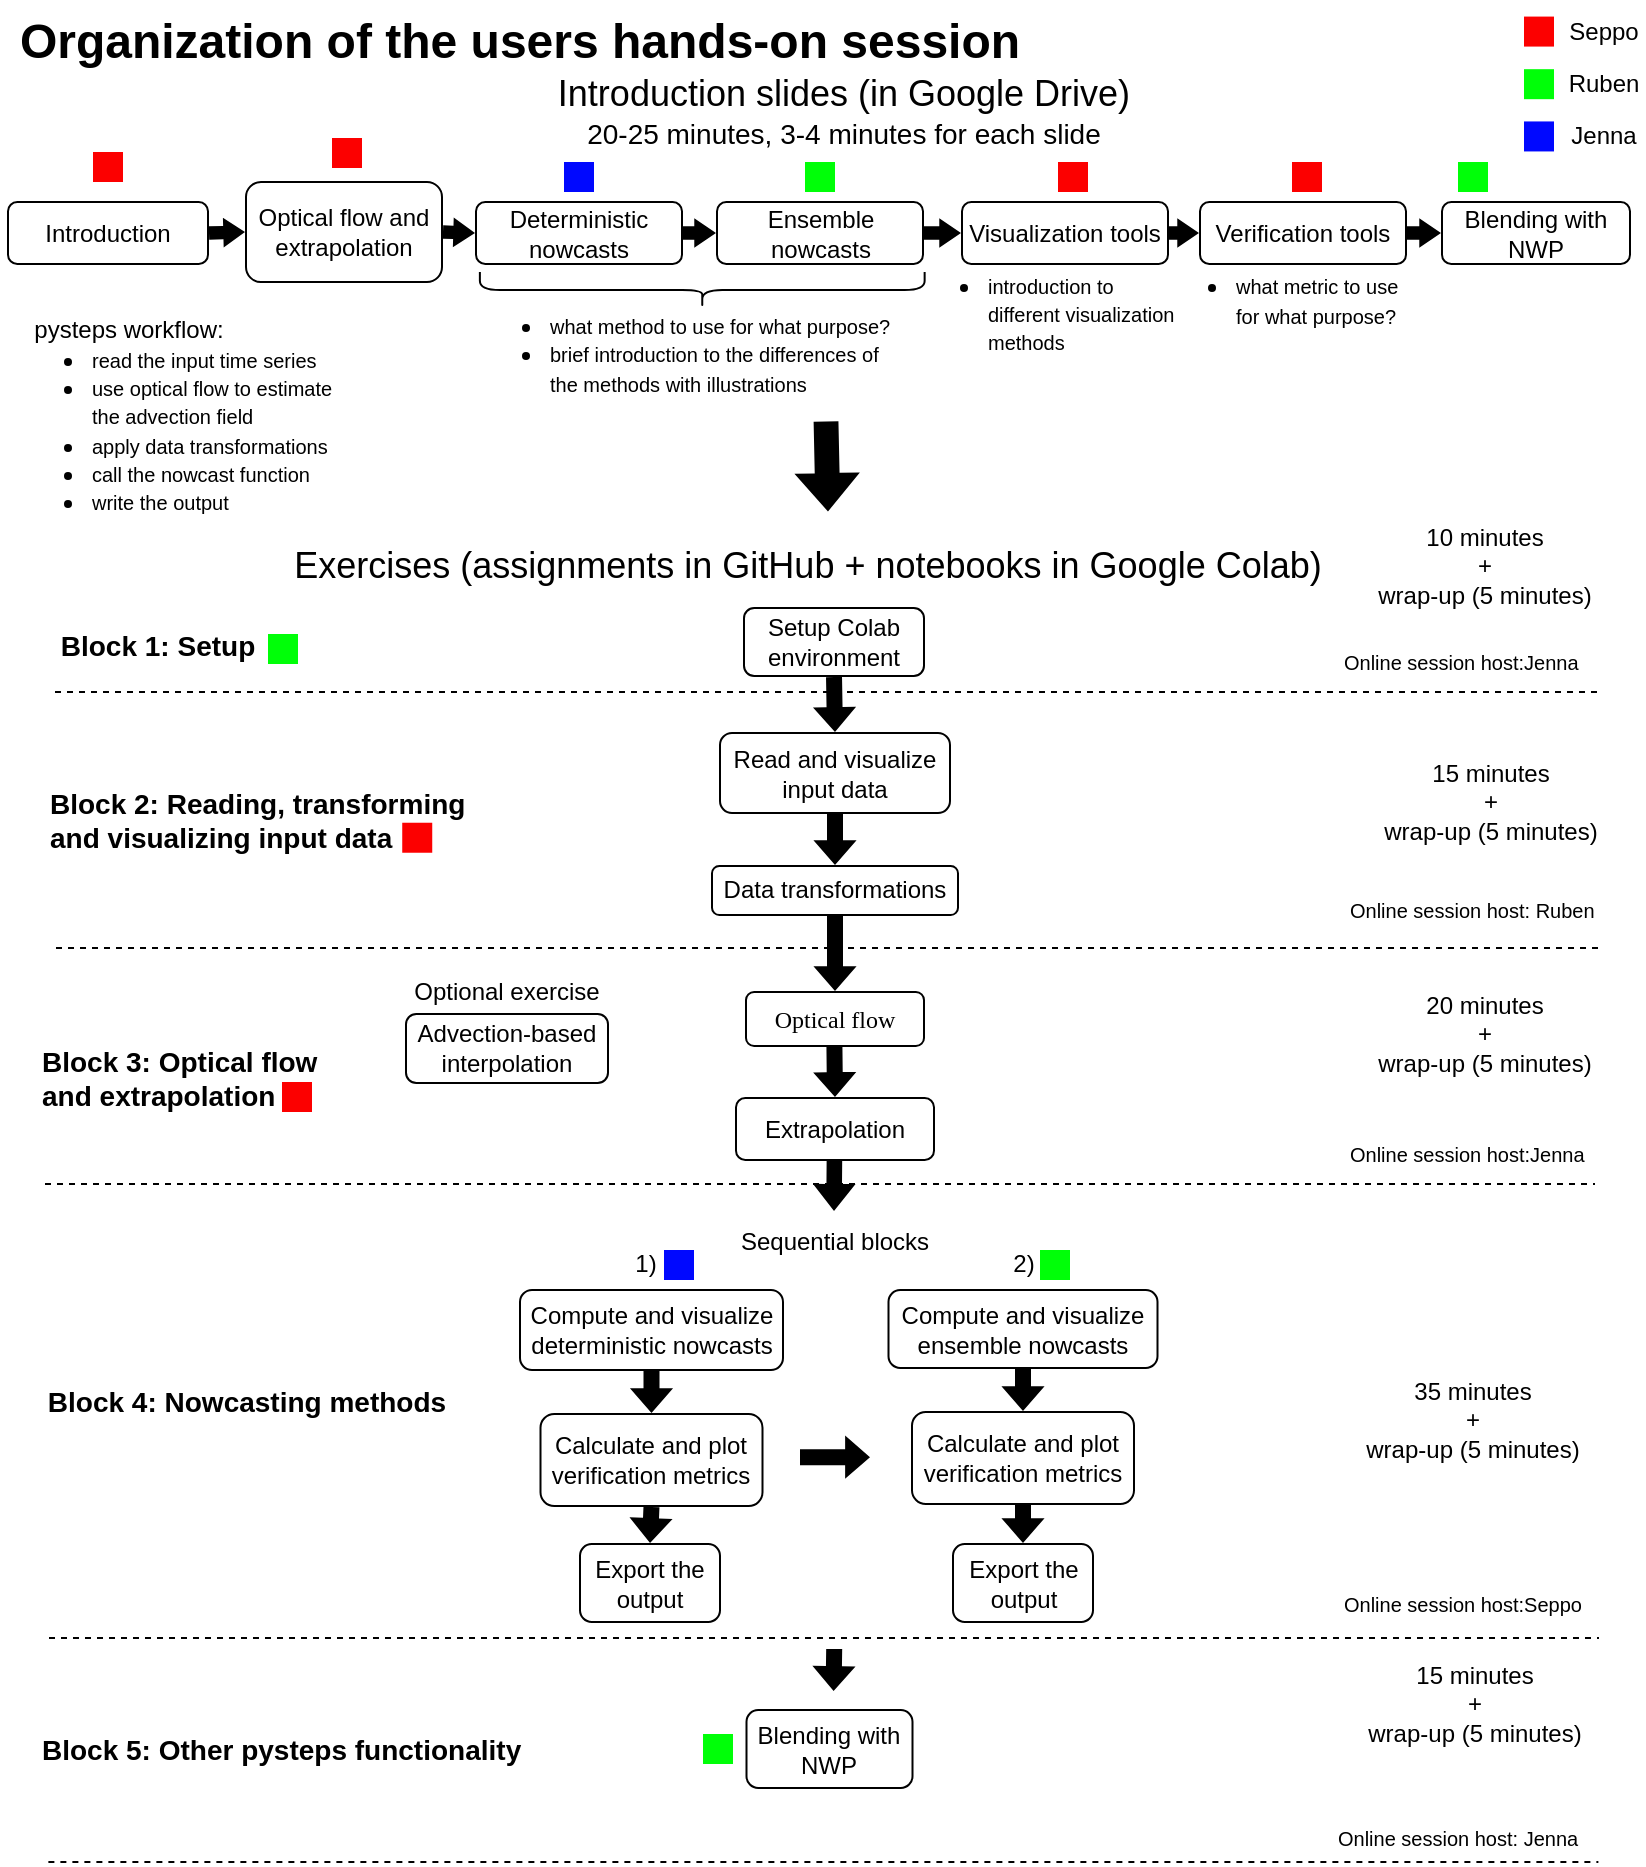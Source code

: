<mxfile version="20.2.7" type="device"><diagram id="2dL3of6dWHD_wACcAEE4" name="Page-1"><mxGraphModel dx="1130" dy="636" grid="0" gridSize="10" guides="1" tooltips="1" connect="1" arrows="1" fold="1" page="1" pageScale="1" pageWidth="827" pageHeight="1169" math="0" shadow="0"><root><mxCell id="0"/><mxCell id="1" parent="0"/><mxCell id="Orm7u1N182ISBqQRKi2e-1" value="&lt;font face=&quot;Arial&quot;&gt;Read and visualize input data&lt;/font&gt;" style="rounded=1;whiteSpace=wrap;html=1;" parent="1" vertex="1"><mxGeometry x="360" y="366.5" width="115" height="40" as="geometry"/></mxCell><mxCell id="Orm7u1N182ISBqQRKi2e-2" value="&lt;font face=&quot;Arial&quot;&gt;Setup Colab environment&lt;/font&gt;" style="rounded=1;whiteSpace=wrap;html=1;" parent="1" vertex="1"><mxGeometry x="372" y="304" width="90" height="34" as="geometry"/></mxCell><mxCell id="Orm7u1N182ISBqQRKi2e-3" value="&lt;font face=&quot;Verdana&quot;&gt;Optical flow&lt;/font&gt;" style="rounded=1;whiteSpace=wrap;html=1;" parent="1" vertex="1"><mxGeometry x="373" y="496" width="89" height="27" as="geometry"/></mxCell><mxCell id="Orm7u1N182ISBqQRKi2e-4" value="&lt;font face=&quot;Arial&quot;&gt;Extrapolation&lt;/font&gt;" style="rounded=1;whiteSpace=wrap;html=1;" parent="1" vertex="1"><mxGeometry x="368" y="549" width="99" height="31" as="geometry"/></mxCell><mxCell id="Orm7u1N182ISBqQRKi2e-5" value="&lt;font face=&quot;Arial&quot;&gt;Compute and visualize deterministic nowcasts&lt;/font&gt;" style="rounded=1;whiteSpace=wrap;html=1;" parent="1" vertex="1"><mxGeometry x="260" y="645" width="131.5" height="40" as="geometry"/></mxCell><mxCell id="Orm7u1N182ISBqQRKi2e-6" value="&lt;font face=&quot;Arial&quot;&gt;Compute and visualize ensemble nowcasts&lt;/font&gt;" style="rounded=1;whiteSpace=wrap;html=1;" parent="1" vertex="1"><mxGeometry x="444.25" y="645" width="134.5" height="39" as="geometry"/></mxCell><mxCell id="Orm7u1N182ISBqQRKi2e-7" value="&lt;font face=&quot;Arial&quot;&gt;Blending with NWP&lt;/font&gt;" style="rounded=1;whiteSpace=wrap;html=1;" parent="1" vertex="1"><mxGeometry x="373.25" y="855" width="83" height="39" as="geometry"/></mxCell><mxCell id="Orm7u1N182ISBqQRKi2e-11" value="&lt;b&gt;&lt;font style=&quot;font-size: 24px;&quot; face=&quot;Arial&quot;&gt;Organization of the users hands-on session&lt;/font&gt;&lt;/b&gt;" style="text;html=1;strokeColor=none;fillColor=none;align=center;verticalAlign=middle;whiteSpace=wrap;rounded=0;fontFamily=Times New Roman;" parent="1" vertex="1"><mxGeometry width="520" height="41" as="geometry"/></mxCell><mxCell id="Orm7u1N182ISBqQRKi2e-17" value="" style="endArrow=none;html=1;rounded=0;fontFamily=Times New Roman;fontSize=18;dashed=1;" parent="1" edge="1"><mxGeometry width="50" height="50" relative="1" as="geometry"><mxPoint x="28" y="474" as="sourcePoint"/><mxPoint x="801" y="474" as="targetPoint"/></mxGeometry></mxCell><mxCell id="Orm7u1N182ISBqQRKi2e-18" value="" style="endArrow=none;html=1;rounded=0;fontFamily=Times New Roman;fontSize=18;dashed=1;" parent="1" edge="1"><mxGeometry width="50" height="50" relative="1" as="geometry"><mxPoint x="22.5" y="592" as="sourcePoint"/><mxPoint x="797.5" y="592" as="targetPoint"/></mxGeometry></mxCell><mxCell id="Orm7u1N182ISBqQRKi2e-19" value="&lt;font face=&quot;Arial&quot;&gt;Calculate and plot verification metrics&lt;br&gt;&lt;/font&gt;" style="rounded=1;whiteSpace=wrap;html=1;" parent="1" vertex="1"><mxGeometry x="270.25" y="707" width="111" height="46" as="geometry"/></mxCell><mxCell id="Orm7u1N182ISBqQRKi2e-21" value="&lt;font face=&quot;Arial&quot;&gt;Calculate and plot verification metrics&lt;br&gt;&lt;/font&gt;" style="rounded=1;whiteSpace=wrap;html=1;" parent="1" vertex="1"><mxGeometry x="456" y="706" width="111" height="46" as="geometry"/></mxCell><mxCell id="Orm7u1N182ISBqQRKi2e-22" value="" style="shape=flexArrow;endArrow=classic;html=1;rounded=0;fontFamily=Times New Roman;fontSize=18;fillColor=#000000;strokeColor=none;width=8;endSize=3.811;endWidth=12.571;entryX=0.5;entryY=0;entryDx=0;entryDy=0;exitX=0.5;exitY=1;exitDx=0;exitDy=0;" parent="1" source="Orm7u1N182ISBqQRKi2e-2" target="Orm7u1N182ISBqQRKi2e-1" edge="1"><mxGeometry width="50" height="50" relative="1" as="geometry"><mxPoint x="419.71" y="337" as="sourcePoint"/><mxPoint x="419.71" y="366.5" as="targetPoint"/></mxGeometry></mxCell><mxCell id="Orm7u1N182ISBqQRKi2e-23" value="" style="shape=flexArrow;endArrow=classic;html=1;rounded=0;fontFamily=Times New Roman;fontSize=18;fillColor=#000000;strokeColor=none;width=8;endSize=3.811;endWidth=12.571;entryX=0.5;entryY=0;entryDx=0;entryDy=0;exitX=0.5;exitY=1;exitDx=0;exitDy=0;" parent="1" source="Orm7u1N182ISBqQRKi2e-66" target="Orm7u1N182ISBqQRKi2e-3" edge="1"><mxGeometry width="50" height="50" relative="1" as="geometry"><mxPoint x="417.21" y="462" as="sourcePoint"/><mxPoint x="417.21" y="491.5" as="targetPoint"/></mxGeometry></mxCell><mxCell id="Orm7u1N182ISBqQRKi2e-25" value="" style="shape=flexArrow;endArrow=classic;html=1;rounded=0;fontFamily=Times New Roman;fontSize=18;fillColor=#000000;strokeColor=none;width=8;endSize=3.811;endWidth=12.571;entryX=0.5;entryY=0;entryDx=0;entryDy=0;" parent="1" target="Orm7u1N182ISBqQRKi2e-4" edge="1"><mxGeometry width="50" height="50" relative="1" as="geometry"><mxPoint x="417.21" y="523" as="sourcePoint"/><mxPoint x="418" y="548" as="targetPoint"/></mxGeometry></mxCell><mxCell id="Orm7u1N182ISBqQRKi2e-26" value="" style="shape=flexArrow;endArrow=classic;html=1;rounded=0;fontFamily=Times New Roman;fontSize=18;fillColor=#000000;strokeColor=none;width=7.778;endSize=4.175;endWidth=12.571;entryX=0.5;entryY=0;entryDx=0;entryDy=0;" parent="1" target="Orm7u1N182ISBqQRKi2e-91" edge="1"><mxGeometry width="50" height="50" relative="1" as="geometry"><mxPoint x="417.21" y="580" as="sourcePoint"/><mxPoint x="417" y="616" as="targetPoint"/></mxGeometry></mxCell><mxCell id="Orm7u1N182ISBqQRKi2e-27" value="" style="endArrow=none;html=1;rounded=0;fontFamily=Times New Roman;fontSize=18;dashed=1;" parent="1" edge="1"><mxGeometry width="50" height="50" relative="1" as="geometry"><mxPoint x="24.5" y="819" as="sourcePoint"/><mxPoint x="799.5" y="819" as="targetPoint"/></mxGeometry></mxCell><mxCell id="Orm7u1N182ISBqQRKi2e-28" value="" style="shape=flexArrow;endArrow=classic;html=1;rounded=0;fontFamily=Times New Roman;fontSize=18;fillColor=#000000;strokeColor=none;width=8;endSize=3.811;endWidth=12.571;exitX=0.5;exitY=1;exitDx=0;exitDy=0;entryX=0.5;entryY=0;entryDx=0;entryDy=0;" parent="1" source="Orm7u1N182ISBqQRKi2e-6" target="Orm7u1N182ISBqQRKi2e-21" edge="1"><mxGeometry width="50" height="50" relative="1" as="geometry"><mxPoint x="544" y="692" as="sourcePoint"/><mxPoint x="550" y="703" as="targetPoint"/></mxGeometry></mxCell><mxCell id="Orm7u1N182ISBqQRKi2e-29" value="" style="shape=flexArrow;endArrow=classic;html=1;rounded=0;fontFamily=Times New Roman;fontSize=18;fillColor=#000000;strokeColor=none;width=8;endSize=3.811;endWidth=12.571;entryX=0.5;entryY=0;entryDx=0;entryDy=0;exitX=0.5;exitY=1;exitDx=0;exitDy=0;" parent="1" source="Orm7u1N182ISBqQRKi2e-5" target="Orm7u1N182ISBqQRKi2e-19" edge="1"><mxGeometry width="50" height="50" relative="1" as="geometry"><mxPoint x="355" y="693" as="sourcePoint"/><mxPoint x="356" y="707" as="targetPoint"/></mxGeometry></mxCell><mxCell id="Orm7u1N182ISBqQRKi2e-30" value="&lt;font style=&quot;font-size: 18px;&quot; face=&quot;Arial&quot;&gt;Exercises (assignments in GitHub + notebooks in Google Colab)&lt;br&gt;&lt;/font&gt;" style="text;html=1;strokeColor=none;fillColor=none;align=center;verticalAlign=middle;whiteSpace=wrap;rounded=0;fontFamily=Times New Roman;" parent="1" vertex="1"><mxGeometry x="134" y="267" width="539.75" height="31.25" as="geometry"/></mxCell><mxCell id="Orm7u1N182ISBqQRKi2e-31" value="&lt;div&gt;&lt;font style=&quot;font-size: 18px;&quot; face=&quot;Arial&quot;&gt;Introduction slides (in Google Drive)&lt;/font&gt;&lt;/div&gt;&lt;div&gt;&lt;font style=&quot;font-size: 14px;&quot; face=&quot;Arial&quot;&gt;20-25 minutes, 3-4 minutes for each slide&lt;/font&gt;&lt;/div&gt;" style="text;html=1;strokeColor=none;fillColor=none;align=center;verticalAlign=middle;whiteSpace=wrap;rounded=0;fontFamily=Times New Roman;" parent="1" vertex="1"><mxGeometry x="249.25" y="36" width="346" height="40" as="geometry"/></mxCell><mxCell id="Orm7u1N182ISBqQRKi2e-32" value="&lt;font face=&quot;Arial&quot;&gt;Introduction&lt;/font&gt;" style="rounded=1;whiteSpace=wrap;html=1;" parent="1" vertex="1"><mxGeometry x="4" y="101" width="100" height="31" as="geometry"/></mxCell><mxCell id="Orm7u1N182ISBqQRKi2e-33" value="" style="shape=flexArrow;endArrow=classic;html=1;rounded=0;fontFamily=Times New Roman;fontSize=18;fillColor=#000000;strokeColor=none;width=6.667;endSize=3.286;endWidth=7.2;exitX=1;exitY=0.5;exitDx=0;exitDy=0;entryX=0;entryY=0.5;entryDx=0;entryDy=0;startSize=3.286;" parent="1" source="Orm7u1N182ISBqQRKi2e-32" target="Orm7u1N182ISBqQRKi2e-34" edge="1"><mxGeometry width="50" height="50" relative="1" as="geometry"><mxPoint x="167.25" y="100" as="sourcePoint"/><mxPoint x="129" y="117" as="targetPoint"/></mxGeometry></mxCell><mxCell id="Orm7u1N182ISBqQRKi2e-34" value="&lt;font face=&quot;Arial&quot;&gt;Optical flow and extrapolation&lt;br&gt;&lt;/font&gt;" style="rounded=1;whiteSpace=wrap;html=1;" parent="1" vertex="1"><mxGeometry x="123" y="91" width="98" height="50" as="geometry"/></mxCell><mxCell id="Orm7u1N182ISBqQRKi2e-35" value="&lt;font face=&quot;Arial&quot;&gt;Deterministic nowcasts&lt;/font&gt;" style="rounded=1;whiteSpace=wrap;html=1;" parent="1" vertex="1"><mxGeometry x="238" y="101" width="103" height="31" as="geometry"/></mxCell><mxCell id="Orm7u1N182ISBqQRKi2e-38" value="&lt;font face=&quot;Arial&quot;&gt;Ensemble nowcasts&lt;br&gt;&lt;/font&gt;" style="rounded=1;whiteSpace=wrap;html=1;" parent="1" vertex="1"><mxGeometry x="358.5" y="101" width="103" height="31" as="geometry"/></mxCell><mxCell id="Orm7u1N182ISBqQRKi2e-40" value="&lt;font face=&quot;Arial&quot;&gt;Visualization tools&lt;/font&gt;" style="rounded=1;whiteSpace=wrap;html=1;" parent="1" vertex="1"><mxGeometry x="481" y="101" width="103" height="31" as="geometry"/></mxCell><mxCell id="Orm7u1N182ISBqQRKi2e-43" value="&lt;font face=&quot;Arial&quot;&gt;Verification tools&lt;/font&gt;" style="rounded=1;whiteSpace=wrap;html=1;" parent="1" vertex="1"><mxGeometry x="600" y="101" width="103" height="31" as="geometry"/></mxCell><mxCell id="Orm7u1N182ISBqQRKi2e-46" value="&lt;ul&gt;&lt;li&gt;&lt;font style=&quot;font-size: 10px;&quot; face=&quot;Arial&quot;&gt;read the input time series&lt;br&gt;&lt;/font&gt;&lt;/li&gt;&lt;li&gt;&lt;font style=&quot;font-size: 10px;&quot; size=&quot;3&quot; face=&quot;Arial&quot;&gt;use optical flow to estimate the advection field&lt;/font&gt;&lt;/li&gt;&lt;li&gt;&lt;font style=&quot;font-size: 10px;&quot; size=&quot;3&quot; face=&quot;Arial&quot;&gt;apply data transformations&lt;br&gt;&lt;/font&gt;&lt;/li&gt;&lt;li&gt;&lt;font style=&quot;font-size: 10px;&quot; size=&quot;3&quot; face=&quot;Arial&quot;&gt;call the nowcast function&lt;br&gt;&lt;/font&gt;&lt;/li&gt;&lt;li&gt;&lt;font style=&quot;font-size: 10px;&quot; size=&quot;3&quot; face=&quot;Arial&quot;&gt;write the output&lt;br&gt;&lt;/font&gt;&lt;/li&gt;&lt;/ul&gt;" style="text;strokeColor=none;fillColor=none;html=1;whiteSpace=wrap;verticalAlign=middle;overflow=hidden;fontFamily=Times New Roman;fontSize=12;" parent="1" vertex="1"><mxGeometry x="4" y="158" width="164" height="106" as="geometry"/></mxCell><mxCell id="Orm7u1N182ISBqQRKi2e-49" value="" style="shape=flexArrow;endArrow=classic;html=1;rounded=0;fontFamily=Times New Roman;fontSize=18;fillColor=#000000;strokeColor=none;width=8;endSize=3.811;endWidth=12.571;" parent="1" edge="1"><mxGeometry width="50" height="50" relative="1" as="geometry"><mxPoint x="417.1" y="824" as="sourcePoint"/><mxPoint x="416.8" y="846" as="targetPoint"/></mxGeometry></mxCell><mxCell id="Orm7u1N182ISBqQRKi2e-50" value="&lt;font face=&quot;Arial&quot;&gt;Blending with NWP&lt;br&gt;&lt;/font&gt;" style="rounded=1;whiteSpace=wrap;html=1;" parent="1" vertex="1"><mxGeometry x="721" y="101" width="94" height="31" as="geometry"/></mxCell><mxCell id="Orm7u1N182ISBqQRKi2e-57" value="" style="shape=flexArrow;endArrow=classic;html=1;rounded=0;fontFamily=Times New Roman;fontSize=18;fillColor=#000000;strokeColor=none;width=6.667;endSize=3.286;endWidth=7.2;entryX=0;entryY=0.5;entryDx=0;entryDy=0;startSize=3.286;exitX=1;exitY=0.5;exitDx=0;exitDy=0;" parent="1" source="Orm7u1N182ISBqQRKi2e-34" target="Orm7u1N182ISBqQRKi2e-35" edge="1"><mxGeometry width="50" height="50" relative="1" as="geometry"><mxPoint x="232" y="80" as="sourcePoint"/><mxPoint x="129" y="126.5" as="targetPoint"/></mxGeometry></mxCell><mxCell id="Orm7u1N182ISBqQRKi2e-58" value="" style="shape=flexArrow;endArrow=classic;html=1;rounded=0;fontFamily=Times New Roman;fontSize=18;fillColor=#000000;strokeColor=none;width=6.667;endSize=3.286;endWidth=7.2;startSize=3.286;entryX=0;entryY=0.5;entryDx=0;entryDy=0;" parent="1" source="Orm7u1N182ISBqQRKi2e-35" target="Orm7u1N182ISBqQRKi2e-38" edge="1"><mxGeometry width="50" height="50" relative="1" as="geometry"><mxPoint x="360" y="154" as="sourcePoint"/><mxPoint x="352" y="173" as="targetPoint"/></mxGeometry></mxCell><mxCell id="Orm7u1N182ISBqQRKi2e-61" value="" style="shape=flexArrow;endArrow=classic;html=1;rounded=0;fontFamily=Times New Roman;fontSize=18;fillColor=#000000;strokeColor=none;width=6.667;endSize=3.286;endWidth=7.2;startSize=3.286;entryX=0;entryY=0.5;entryDx=0;entryDy=0;exitX=1;exitY=0.5;exitDx=0;exitDy=0;" parent="1" source="Orm7u1N182ISBqQRKi2e-38" target="Orm7u1N182ISBqQRKi2e-40" edge="1"><mxGeometry width="50" height="50" relative="1" as="geometry"><mxPoint x="469" y="160" as="sourcePoint"/><mxPoint x="365.75" y="126.5" as="targetPoint"/></mxGeometry></mxCell><mxCell id="Orm7u1N182ISBqQRKi2e-62" value="" style="shape=flexArrow;endArrow=classic;html=1;rounded=0;fontFamily=Times New Roman;fontSize=18;fillColor=#000000;strokeColor=none;width=6.667;endSize=3.286;endWidth=7.2;startSize=3.286;entryX=0;entryY=0.5;entryDx=0;entryDy=0;exitX=1;exitY=0.5;exitDx=0;exitDy=0;" parent="1" source="Orm7u1N182ISBqQRKi2e-40" target="Orm7u1N182ISBqQRKi2e-43" edge="1"><mxGeometry width="50" height="50" relative="1" as="geometry"><mxPoint x="593" y="185" as="sourcePoint"/><mxPoint x="486.75" y="126.5" as="targetPoint"/></mxGeometry></mxCell><mxCell id="Orm7u1N182ISBqQRKi2e-63" value="" style="shape=flexArrow;endArrow=classic;html=1;rounded=0;fontFamily=Times New Roman;fontSize=18;fillColor=#000000;strokeColor=none;width=6.667;endSize=3.286;endWidth=7.2;startSize=3.286;entryX=0;entryY=0.5;entryDx=0;entryDy=0;exitX=1;exitY=0.5;exitDx=0;exitDy=0;" parent="1" source="Orm7u1N182ISBqQRKi2e-43" target="Orm7u1N182ISBqQRKi2e-50" edge="1"><mxGeometry width="50" height="50" relative="1" as="geometry"><mxPoint x="758" y="199" as="sourcePoint"/><mxPoint x="610" y="126.5" as="targetPoint"/></mxGeometry></mxCell><mxCell id="Orm7u1N182ISBqQRKi2e-64" value="&lt;ul&gt;&lt;li&gt;&lt;font style=&quot;font-size: 10px;&quot; face=&quot;Arial&quot;&gt;what method to use for what purpose?&lt;/font&gt;&lt;/li&gt;&lt;li&gt;&lt;font style=&quot;font-size: 10px;&quot; size=&quot;3&quot; face=&quot;Arial&quot;&gt;brief introduction to the differences of the methods with illustrations&lt;br&gt;&lt;/font&gt;&lt;/li&gt;&lt;/ul&gt;" style="text;strokeColor=none;fillColor=none;html=1;whiteSpace=wrap;verticalAlign=middle;overflow=hidden;fontFamily=Times New Roman;fontSize=12;" parent="1" vertex="1"><mxGeometry x="233" y="128" width="213" height="98" as="geometry"/></mxCell><mxCell id="Orm7u1N182ISBqQRKi2e-66" value="&lt;font face=&quot;Arial&quot;&gt;Data transformations&lt;/font&gt;" style="rounded=1;whiteSpace=wrap;html=1;" parent="1" vertex="1"><mxGeometry x="356" y="433" width="123" height="24.5" as="geometry"/></mxCell><mxCell id="Orm7u1N182ISBqQRKi2e-68" value="" style="shape=flexArrow;endArrow=classic;html=1;rounded=0;fontFamily=Times New Roman;fontSize=18;fillColor=#000000;strokeColor=none;width=8;endSize=3.811;endWidth=12.571;entryX=0.5;entryY=0;entryDx=0;entryDy=0;exitX=0.5;exitY=1;exitDx=0;exitDy=0;" parent="1" source="Orm7u1N182ISBqQRKi2e-1" target="Orm7u1N182ISBqQRKi2e-66" edge="1"><mxGeometry width="50" height="50" relative="1" as="geometry"><mxPoint x="427.5" y="346" as="sourcePoint"/><mxPoint x="427.5" y="376.5" as="targetPoint"/></mxGeometry></mxCell><mxCell id="Orm7u1N182ISBqQRKi2e-69" value="&lt;div&gt;&lt;font style=&quot;font-size: 12px;&quot; face=&quot;Arial&quot;&gt;10 minutes&lt;/font&gt;&lt;/div&gt;&lt;div&gt;&lt;font style=&quot;font-size: 12px;&quot; face=&quot;Arial&quot;&gt;+ &lt;br&gt;&lt;/font&gt;&lt;/div&gt;&lt;div&gt;&lt;font style=&quot;font-size: 12px;&quot; face=&quot;Arial&quot;&gt;wrap-up (5 minutes)&lt;br&gt;&lt;/font&gt;&lt;/div&gt;" style="text;html=1;strokeColor=none;fillColor=none;align=center;verticalAlign=middle;whiteSpace=wrap;rounded=0;fontFamily=Times New Roman;fontSize=10;" parent="1" vertex="1"><mxGeometry x="687" y="257.75" width="111" height="49.75" as="geometry"/></mxCell><mxCell id="Orm7u1N182ISBqQRKi2e-79" value="&lt;ul&gt;&lt;li&gt;&lt;font style=&quot;font-size: 10px;&quot; face=&quot;Arial&quot;&gt;what metric to use for what purpose?&lt;/font&gt;&lt;/li&gt;&lt;/ul&gt;" style="text;strokeColor=none;fillColor=none;html=1;whiteSpace=wrap;verticalAlign=middle;overflow=hidden;fontFamily=Times New Roman;fontSize=12;" parent="1" vertex="1"><mxGeometry x="576" y="119" width="135" height="62" as="geometry"/></mxCell><mxCell id="Orm7u1N182ISBqQRKi2e-80" value="&lt;ul&gt;&lt;li&gt;&lt;font style=&quot;font-size: 10px;&quot; face=&quot;Arial&quot;&gt;introduction to different visualization methods&lt;br&gt;&lt;/font&gt;&lt;/li&gt;&lt;/ul&gt;" style="text;strokeColor=none;fillColor=none;html=1;whiteSpace=wrap;verticalAlign=middle;overflow=hidden;fontFamily=Times New Roman;fontSize=12;" parent="1" vertex="1"><mxGeometry x="452.25" y="121" width="143" height="62" as="geometry"/></mxCell><mxCell id="Orm7u1N182ISBqQRKi2e-82" value="" style="shape=curlyBracket;whiteSpace=wrap;html=1;rounded=1;flipH=1;fontFamily=Times New Roman;size=0.5;rotation=90;" parent="1" vertex="1"><mxGeometry x="342.13" y="33.87" width="18" height="222.38" as="geometry"/></mxCell><mxCell id="Orm7u1N182ISBqQRKi2e-83" value="" style="rounded=0;whiteSpace=wrap;html=1;fontFamily=Arial;fontSize=10;strokeColor=none;fillColor=#FC0000;" parent="1" vertex="1"><mxGeometry x="762" y="8.29" width="15" height="15" as="geometry"/></mxCell><mxCell id="Orm7u1N182ISBqQRKi2e-84" value="" style="rounded=0;whiteSpace=wrap;html=1;fontFamily=Arial;fontSize=10;strokeColor=none;fillColor=#0008FF;" parent="1" vertex="1"><mxGeometry x="762" y="60.72" width="15" height="15" as="geometry"/></mxCell><mxCell id="Orm7u1N182ISBqQRKi2e-85" value="" style="rounded=0;whiteSpace=wrap;html=1;fontFamily=Arial;fontSize=10;strokeColor=none;fillColor=#00FF08;" parent="1" vertex="1"><mxGeometry x="762" y="34.59" width="15" height="15" as="geometry"/></mxCell><mxCell id="Orm7u1N182ISBqQRKi2e-86" value="&lt;font style=&quot;font-size: 12px;&quot;&gt;Seppo&lt;/font&gt;" style="text;html=1;strokeColor=none;fillColor=none;align=center;verticalAlign=middle;whiteSpace=wrap;rounded=0;fontFamily=Arial;fontSize=10;" parent="1" vertex="1"><mxGeometry x="782" y="5.72" width="40" height="20.13" as="geometry"/></mxCell><mxCell id="Orm7u1N182ISBqQRKi2e-87" value="&lt;font style=&quot;font-size: 12px;&quot;&gt;Ruben&lt;/font&gt;" style="text;html=1;strokeColor=none;fillColor=none;align=center;verticalAlign=middle;whiteSpace=wrap;rounded=0;fontFamily=Arial;fontSize=10;" parent="1" vertex="1"><mxGeometry x="782" y="32.02" width="40" height="20.13" as="geometry"/></mxCell><mxCell id="Orm7u1N182ISBqQRKi2e-88" value="&lt;font style=&quot;font-size: 12px;&quot;&gt;Jenna&lt;/font&gt;" style="text;html=1;strokeColor=none;fillColor=none;align=center;verticalAlign=middle;whiteSpace=wrap;rounded=0;fontFamily=Arial;fontSize=10;" parent="1" vertex="1"><mxGeometry x="785" y="60.44" width="34" height="15.56" as="geometry"/></mxCell><mxCell id="Orm7u1N182ISBqQRKi2e-89" value="" style="rounded=0;whiteSpace=wrap;html=1;fontFamily=Arial;fontSize=10;strokeColor=none;fillColor=#00FF08;" parent="1" vertex="1"><mxGeometry x="351.5" y="867" width="15" height="15" as="geometry"/></mxCell><mxCell id="Orm7u1N182ISBqQRKi2e-90" value="" style="shape=flexArrow;endArrow=classic;html=1;rounded=0;fontFamily=Times New Roman;fontSize=18;fillColor=#000000;strokeColor=none;width=12.414;endSize=6.062;endWidth=19.31;exitX=0.5;exitY=1;exitDx=0;exitDy=0;" parent="1" edge="1"><mxGeometry width="50" height="50" relative="1" as="geometry"><mxPoint x="413" y="210.25" as="sourcePoint"/><mxPoint x="414" y="256.25" as="targetPoint"/></mxGeometry></mxCell><mxCell id="Orm7u1N182ISBqQRKi2e-91" value="&lt;font face=&quot;Arial&quot;&gt;Sequential blocks&lt;/font&gt;" style="text;html=1;strokeColor=none;fillColor=none;align=center;verticalAlign=middle;whiteSpace=wrap;rounded=0;fontFamily=Times New Roman;" parent="1" vertex="1"><mxGeometry x="361.5" y="606" width="111" height="30" as="geometry"/></mxCell><mxCell id="Orm7u1N182ISBqQRKi2e-93" value="" style="endArrow=none;html=1;rounded=0;fontFamily=Times New Roman;fontSize=18;dashed=1;" parent="1" edge="1"><mxGeometry width="50" height="50" relative="1" as="geometry"><mxPoint x="27.5" y="346" as="sourcePoint"/><mxPoint x="800.5" y="346" as="targetPoint"/></mxGeometry></mxCell><mxCell id="Orm7u1N182ISBqQRKi2e-94" value="&lt;font face=&quot;Arial&quot;&gt;1)&lt;/font&gt;" style="text;html=1;strokeColor=none;fillColor=none;align=center;verticalAlign=middle;whiteSpace=wrap;rounded=0;fontFamily=Times New Roman;" parent="1" vertex="1"><mxGeometry x="310" y="624" width="26" height="16" as="geometry"/></mxCell><mxCell id="Orm7u1N182ISBqQRKi2e-95" value="&lt;font face=&quot;Arial&quot;&gt;2)&lt;/font&gt;" style="text;html=1;strokeColor=none;fillColor=none;align=center;verticalAlign=middle;whiteSpace=wrap;rounded=0;fontFamily=Times New Roman;" parent="1" vertex="1"><mxGeometry x="498.5" y="624" width="26" height="16" as="geometry"/></mxCell><mxCell id="ZOstuv5nGUSCnWHldueg-3" value="" style="rounded=0;whiteSpace=wrap;html=1;fontFamily=Arial;fontSize=10;strokeColor=none;fillColor=#0008FF;" parent="1" vertex="1"><mxGeometry x="332" y="625" width="15" height="15" as="geometry"/></mxCell><mxCell id="ZOstuv5nGUSCnWHldueg-5" value="" style="rounded=0;whiteSpace=wrap;html=1;fontFamily=Arial;fontSize=10;strokeColor=none;fillColor=#00FF08;" parent="1" vertex="1"><mxGeometry x="520" y="625" width="15" height="15" as="geometry"/></mxCell><mxCell id="ZOstuv5nGUSCnWHldueg-9" value="&lt;font face=&quot;Arial&quot;&gt;Export the output&lt;/font&gt;" style="rounded=1;whiteSpace=wrap;html=1;" parent="1" vertex="1"><mxGeometry x="476.5" y="772" width="70" height="39" as="geometry"/></mxCell><mxCell id="ZOstuv5nGUSCnWHldueg-10" value="&lt;font face=&quot;Arial&quot;&gt;Export the output&lt;/font&gt;" style="rounded=1;whiteSpace=wrap;html=1;" parent="1" vertex="1"><mxGeometry x="290" y="772" width="70" height="39" as="geometry"/></mxCell><mxCell id="cdKYpHv_BXalz-rKuTBW-1" value="" style="rounded=0;whiteSpace=wrap;html=1;fontFamily=Arial;fontSize=10;strokeColor=none;fillColor=#FC0000;" parent="1" vertex="1"><mxGeometry x="201.12" y="411.37" width="15" height="15" as="geometry"/></mxCell><mxCell id="cdKYpHv_BXalz-rKuTBW-5" value="" style="shape=flexArrow;endArrow=classic;html=1;rounded=0;fontFamily=Times New Roman;fontSize=18;fillColor=#000000;strokeColor=none;width=8;endSize=3.811;endWidth=12.571;exitX=0.5;exitY=1;exitDx=0;exitDy=0;entryX=0.5;entryY=0;entryDx=0;entryDy=0;" parent="1" source="Orm7u1N182ISBqQRKi2e-21" target="ZOstuv5nGUSCnWHldueg-9" edge="1"><mxGeometry width="50" height="50" relative="1" as="geometry"><mxPoint x="521.5" y="694" as="sourcePoint"/><mxPoint x="521.5" y="717" as="targetPoint"/></mxGeometry></mxCell><mxCell id="cdKYpHv_BXalz-rKuTBW-6" value="" style="shape=flexArrow;endArrow=classic;html=1;rounded=0;fontFamily=Times New Roman;fontSize=18;fillColor=#000000;strokeColor=none;width=8;endSize=3.811;endWidth=12.571;exitX=0.5;exitY=1;exitDx=0;exitDy=0;entryX=0.5;entryY=0;entryDx=0;entryDy=0;" parent="1" source="Orm7u1N182ISBqQRKi2e-19" target="ZOstuv5nGUSCnWHldueg-10" edge="1"><mxGeometry width="50" height="50" relative="1" as="geometry"><mxPoint x="521.5" y="763" as="sourcePoint"/><mxPoint x="521.5" y="782" as="targetPoint"/></mxGeometry></mxCell><mxCell id="xCn_pxtUZpE1uZEFmkVX-1" value="&lt;font size=&quot;1&quot; face=&quot;Arial&quot;&gt;&lt;b style=&quot;font-size: 14px;&quot;&gt;Block 1: Setup&lt;/b&gt;&lt;/font&gt;" style="text;html=1;strokeColor=none;fillColor=none;align=center;verticalAlign=middle;whiteSpace=wrap;rounded=0;" parent="1" vertex="1"><mxGeometry x="24" y="310.5" width="110" height="24" as="geometry"/></mxCell><mxCell id="xCn_pxtUZpE1uZEFmkVX-2" value="&lt;div align=&quot;left&quot;&gt;&lt;font size=&quot;1&quot; face=&quot;Arial&quot;&gt;&lt;b style=&quot;font-size: 14px;&quot;&gt;Block 2: Reading, transforming and visualizing input data&lt;/b&gt;&lt;/font&gt;&lt;br&gt;&lt;/div&gt;" style="text;html=1;strokeColor=none;fillColor=none;align=center;verticalAlign=middle;whiteSpace=wrap;rounded=0;" parent="1" vertex="1"><mxGeometry x="24" y="389.5" width="212" height="41" as="geometry"/></mxCell><mxCell id="xCn_pxtUZpE1uZEFmkVX-3" value="&lt;font size=&quot;1&quot; face=&quot;Arial&quot;&gt;&lt;b style=&quot;font-size: 14px;&quot;&gt;Block 4: Nowcasting methods&lt;br&gt;&lt;/b&gt;&lt;/font&gt;" style="text;html=1;strokeColor=none;fillColor=none;align=center;verticalAlign=middle;whiteSpace=wrap;rounded=0;" parent="1" vertex="1"><mxGeometry x="19" y="690" width="209" height="21.5" as="geometry"/></mxCell><mxCell id="xCn_pxtUZpE1uZEFmkVX-4" value="&lt;div align=&quot;left&quot;&gt;&lt;font size=&quot;1&quot; face=&quot;Arial&quot;&gt;&lt;b style=&quot;font-size: 14px;&quot;&gt;Block 5: Other pysteps functionality&lt;/b&gt;&lt;/font&gt;&lt;br&gt;&lt;/div&gt;" style="text;html=1;strokeColor=none;fillColor=none;align=left;verticalAlign=middle;whiteSpace=wrap;rounded=0;" parent="1" vertex="1"><mxGeometry x="19" y="859.5" width="253" height="30" as="geometry"/></mxCell><mxCell id="xCn_pxtUZpE1uZEFmkVX-6" value="" style="endArrow=none;html=1;rounded=0;fontFamily=Times New Roman;fontSize=18;dashed=1;" parent="1" edge="1"><mxGeometry width="50" height="50" relative="1" as="geometry"><mxPoint x="24.19" y="931" as="sourcePoint"/><mxPoint x="799.19" y="931" as="targetPoint"/></mxGeometry></mxCell><mxCell id="xCn_pxtUZpE1uZEFmkVX-8" value="&lt;font face=&quot;Arial&quot;&gt;Advection-based interpolation&lt;/font&gt;" style="rounded=1;whiteSpace=wrap;html=1;" parent="1" vertex="1"><mxGeometry x="203" y="507" width="101" height="34.5" as="geometry"/></mxCell><mxCell id="xCn_pxtUZpE1uZEFmkVX-10" value="" style="rounded=0;whiteSpace=wrap;html=1;fontFamily=Arial;fontSize=10;strokeColor=none;fillColor=#FC0000;" parent="1" vertex="1"><mxGeometry x="141" y="541" width="15" height="15" as="geometry"/></mxCell><mxCell id="xCn_pxtUZpE1uZEFmkVX-12" value="&lt;font style=&quot;font-size: 12px;&quot; face=&quot;Arial&quot;&gt;&lt;span style=&quot;&quot;&gt;Optional exercise&lt;br&gt;&lt;/span&gt;&lt;/font&gt;" style="text;html=1;strokeColor=none;fillColor=none;align=center;verticalAlign=middle;whiteSpace=wrap;rounded=0;" parent="1" vertex="1"><mxGeometry x="201.12" y="485" width="104.75" height="22" as="geometry"/></mxCell><mxCell id="xCn_pxtUZpE1uZEFmkVX-20" value="&lt;div align=&quot;left&quot;&gt;&lt;font size=&quot;1&quot; face=&quot;Arial&quot;&gt;&lt;b style=&quot;font-size: 14px;&quot;&gt;Block 3: Optical flow and extrapolation&lt;/b&gt;&lt;/font&gt;&lt;br&gt;&lt;/div&gt;" style="text;html=1;strokeColor=none;fillColor=none;align=left;verticalAlign=middle;whiteSpace=wrap;rounded=0;" parent="1" vertex="1"><mxGeometry x="19" y="521" width="147" height="35" as="geometry"/></mxCell><mxCell id="bDakCBQD4zDlqKqzjCt3-1" value="&lt;div&gt;&lt;font style=&quot;font-size: 12px;&quot; face=&quot;Arial&quot;&gt;15 minutes&lt;/font&gt;&lt;/div&gt;&lt;div&gt;&lt;font style=&quot;font-size: 12px;&quot; face=&quot;Arial&quot;&gt;+ &lt;br&gt;&lt;/font&gt;&lt;/div&gt;&lt;div&gt;&lt;font style=&quot;font-size: 12px;&quot; face=&quot;Arial&quot;&gt;wrap-up (5 minutes)&lt;br&gt;&lt;/font&gt;&lt;/div&gt;" style="text;html=1;strokeColor=none;fillColor=none;align=center;verticalAlign=middle;whiteSpace=wrap;rounded=0;fontFamily=Times New Roman;fontSize=10;" parent="1" vertex="1"><mxGeometry x="690" y="376.62" width="111" height="49.75" as="geometry"/></mxCell><mxCell id="bDakCBQD4zDlqKqzjCt3-2" value="&lt;div&gt;&lt;font style=&quot;font-size: 12px;&quot; face=&quot;Arial&quot;&gt;20 minutes&lt;/font&gt;&lt;/div&gt;&lt;div&gt;&lt;font style=&quot;font-size: 12px;&quot; face=&quot;Arial&quot;&gt;+ &lt;br&gt;&lt;/font&gt;&lt;/div&gt;&lt;div&gt;&lt;font style=&quot;font-size: 12px;&quot; face=&quot;Arial&quot;&gt;wrap-up (5 minutes)&lt;br&gt;&lt;/font&gt;&lt;/div&gt;" style="text;html=1;strokeColor=none;fillColor=none;align=center;verticalAlign=middle;whiteSpace=wrap;rounded=0;fontFamily=Times New Roman;fontSize=10;" parent="1" vertex="1"><mxGeometry x="687" y="491.75" width="111" height="49.75" as="geometry"/></mxCell><mxCell id="bDakCBQD4zDlqKqzjCt3-3" value="&lt;div&gt;&lt;font style=&quot;font-size: 12px;&quot; face=&quot;Arial&quot;&gt;35 minutes&lt;/font&gt;&lt;/div&gt;&lt;div&gt;&lt;font style=&quot;font-size: 12px;&quot; face=&quot;Arial&quot;&gt;+ &lt;br&gt;&lt;/font&gt;&lt;/div&gt;&lt;div&gt;&lt;font style=&quot;font-size: 12px;&quot; face=&quot;Arial&quot;&gt;wrap-up (5 minutes)&lt;br&gt;&lt;/font&gt;&lt;/div&gt;" style="text;html=1;strokeColor=none;fillColor=none;align=center;verticalAlign=middle;whiteSpace=wrap;rounded=0;fontFamily=Times New Roman;fontSize=10;" parent="1" vertex="1"><mxGeometry x="681" y="685" width="111" height="49.75" as="geometry"/></mxCell><mxCell id="bDakCBQD4zDlqKqzjCt3-4" value="&lt;div&gt;&lt;font style=&quot;font-size: 12px;&quot; face=&quot;Arial&quot;&gt;15 minutes&lt;/font&gt;&lt;/div&gt;&lt;div&gt;&lt;font style=&quot;font-size: 12px;&quot; face=&quot;Arial&quot;&gt;+ &lt;br&gt;&lt;/font&gt;&lt;/div&gt;&lt;div&gt;&lt;font style=&quot;font-size: 12px;&quot; face=&quot;Arial&quot;&gt;wrap-up (5 minutes)&lt;br&gt;&lt;/font&gt;&lt;/div&gt;" style="text;html=1;strokeColor=none;fillColor=none;align=center;verticalAlign=middle;whiteSpace=wrap;rounded=0;fontFamily=Times New Roman;fontSize=10;" parent="1" vertex="1"><mxGeometry x="681.5" y="827" width="111" height="49.75" as="geometry"/></mxCell><mxCell id="bDakCBQD4zDlqKqzjCt3-5" value="" style="rounded=0;whiteSpace=wrap;html=1;fontFamily=Arial;fontSize=10;strokeColor=none;fillColor=#FC0000;" parent="1" vertex="1"><mxGeometry x="46.5" y="76" width="15" height="15" as="geometry"/></mxCell><mxCell id="bDakCBQD4zDlqKqzjCt3-7" value="" style="rounded=0;whiteSpace=wrap;html=1;fontFamily=Arial;fontSize=10;strokeColor=none;fillColor=#FC0000;" parent="1" vertex="1"><mxGeometry x="166" y="69" width="15" height="15" as="geometry"/></mxCell><mxCell id="bDakCBQD4zDlqKqzjCt3-8" value="" style="rounded=0;whiteSpace=wrap;html=1;fontFamily=Arial;fontSize=10;strokeColor=none;fillColor=#0008FF;" parent="1" vertex="1"><mxGeometry x="282" y="81" width="15" height="15" as="geometry"/></mxCell><mxCell id="bDakCBQD4zDlqKqzjCt3-9" value="" style="rounded=0;whiteSpace=wrap;html=1;fontFamily=Arial;fontSize=10;strokeColor=none;fillColor=#00FF08;" parent="1" vertex="1"><mxGeometry x="402.5" y="81" width="15" height="15" as="geometry"/></mxCell><mxCell id="bDakCBQD4zDlqKqzjCt3-10" value="" style="rounded=0;whiteSpace=wrap;html=1;fontFamily=Arial;fontSize=10;strokeColor=none;fillColor=#00FF08;" parent="1" vertex="1"><mxGeometry x="729" y="81" width="15" height="15" as="geometry"/></mxCell><mxCell id="NfIr-uyfUwZrpz0Vezbw-2" value="&lt;div align=&quot;left&quot;&gt;&lt;font face=&quot;Arial&quot;&gt;Online session host:Jenna&lt;/font&gt;&lt;/div&gt;" style="text;html=1;strokeColor=none;fillColor=none;align=left;verticalAlign=middle;whiteSpace=wrap;rounded=0;fontFamily=Times New Roman;fontSize=10;" parent="1" vertex="1"><mxGeometry x="670" y="317" width="128" height="27" as="geometry"/></mxCell><mxCell id="NfIr-uyfUwZrpz0Vezbw-3" value="&lt;div align=&quot;left&quot;&gt;&lt;font face=&quot;Arial&quot;&gt;Online session host: Ruben&lt;/font&gt;&lt;/div&gt;" style="text;html=1;strokeColor=none;fillColor=none;align=left;verticalAlign=middle;whiteSpace=wrap;rounded=0;fontFamily=Times New Roman;fontSize=10;" parent="1" vertex="1"><mxGeometry x="673" y="441" width="128" height="27" as="geometry"/></mxCell><mxCell id="NfIr-uyfUwZrpz0Vezbw-4" value="&lt;div align=&quot;left&quot;&gt;&lt;font face=&quot;Arial&quot;&gt;Online session host:Jenna&lt;/font&gt;&lt;/div&gt;" style="text;html=1;strokeColor=none;fillColor=none;align=left;verticalAlign=middle;whiteSpace=wrap;rounded=0;fontFamily=Times New Roman;fontSize=10;" parent="1" vertex="1"><mxGeometry x="672.5" y="563" width="128" height="27" as="geometry"/></mxCell><mxCell id="NfIr-uyfUwZrpz0Vezbw-5" value="&lt;div align=&quot;left&quot;&gt;&lt;font face=&quot;Arial&quot;&gt;Online session host:Seppo&lt;/font&gt;&lt;/div&gt;" style="text;html=1;strokeColor=none;fillColor=none;align=left;verticalAlign=middle;whiteSpace=wrap;rounded=0;fontFamily=Times New Roman;fontSize=10;" parent="1" vertex="1"><mxGeometry x="670" y="788" width="128" height="27" as="geometry"/></mxCell><mxCell id="NfIr-uyfUwZrpz0Vezbw-6" value="&lt;div align=&quot;left&quot;&gt;&lt;font face=&quot;Arial&quot;&gt;Online session host: Jenna&lt;br&gt;&lt;/font&gt;&lt;/div&gt;" style="text;html=1;strokeColor=none;fillColor=none;align=left;verticalAlign=middle;whiteSpace=wrap;rounded=0;fontFamily=Times New Roman;fontSize=10;" parent="1" vertex="1"><mxGeometry x="667" y="905" width="128" height="27" as="geometry"/></mxCell><mxCell id="NfIr-uyfUwZrpz0Vezbw-7" value="" style="rounded=0;whiteSpace=wrap;html=1;fontFamily=Arial;fontSize=10;strokeColor=none;fillColor=#00FF08;" parent="1" vertex="1"><mxGeometry x="134" y="317" width="15" height="15" as="geometry"/></mxCell><mxCell id="RKn3U56B8qYZbpW7fPgM-1" value="&lt;font face=&quot;Arial&quot;&gt;pysteps workflow:&lt;/font&gt;" style="text;html=1;strokeColor=none;fillColor=none;align=center;verticalAlign=middle;whiteSpace=wrap;rounded=0;fontFamily=Times New Roman;" parent="1" vertex="1"><mxGeometry x="10" y="158" width="109" height="13" as="geometry"/></mxCell><mxCell id="RKn3U56B8qYZbpW7fPgM-2" value="" style="rounded=0;whiteSpace=wrap;html=1;fontFamily=Arial;fontSize=10;strokeColor=none;fillColor=#FC0000;" parent="1" vertex="1"><mxGeometry x="529" y="81" width="15" height="15" as="geometry"/></mxCell><mxCell id="RKn3U56B8qYZbpW7fPgM-3" value="" style="rounded=0;whiteSpace=wrap;html=1;fontFamily=Arial;fontSize=10;strokeColor=none;fillColor=#FC0000;" parent="1" vertex="1"><mxGeometry x="646" y="81" width="15" height="15" as="geometry"/></mxCell><mxCell id="zN8nvc5hBmDmnruYwCYf-2" value="" style="shape=flexArrow;endArrow=classic;html=1;rounded=0;fontFamily=Times New Roman;fontSize=18;fillColor=#000000;strokeColor=none;width=8;endSize=3.811;endWidth=12.571;" parent="1" edge="1"><mxGeometry width="50" height="50" relative="1" as="geometry"><mxPoint x="399.5" y="728.58" as="sourcePoint"/><mxPoint x="435.5" y="728.58" as="targetPoint"/></mxGeometry></mxCell></root></mxGraphModel></diagram></mxfile>